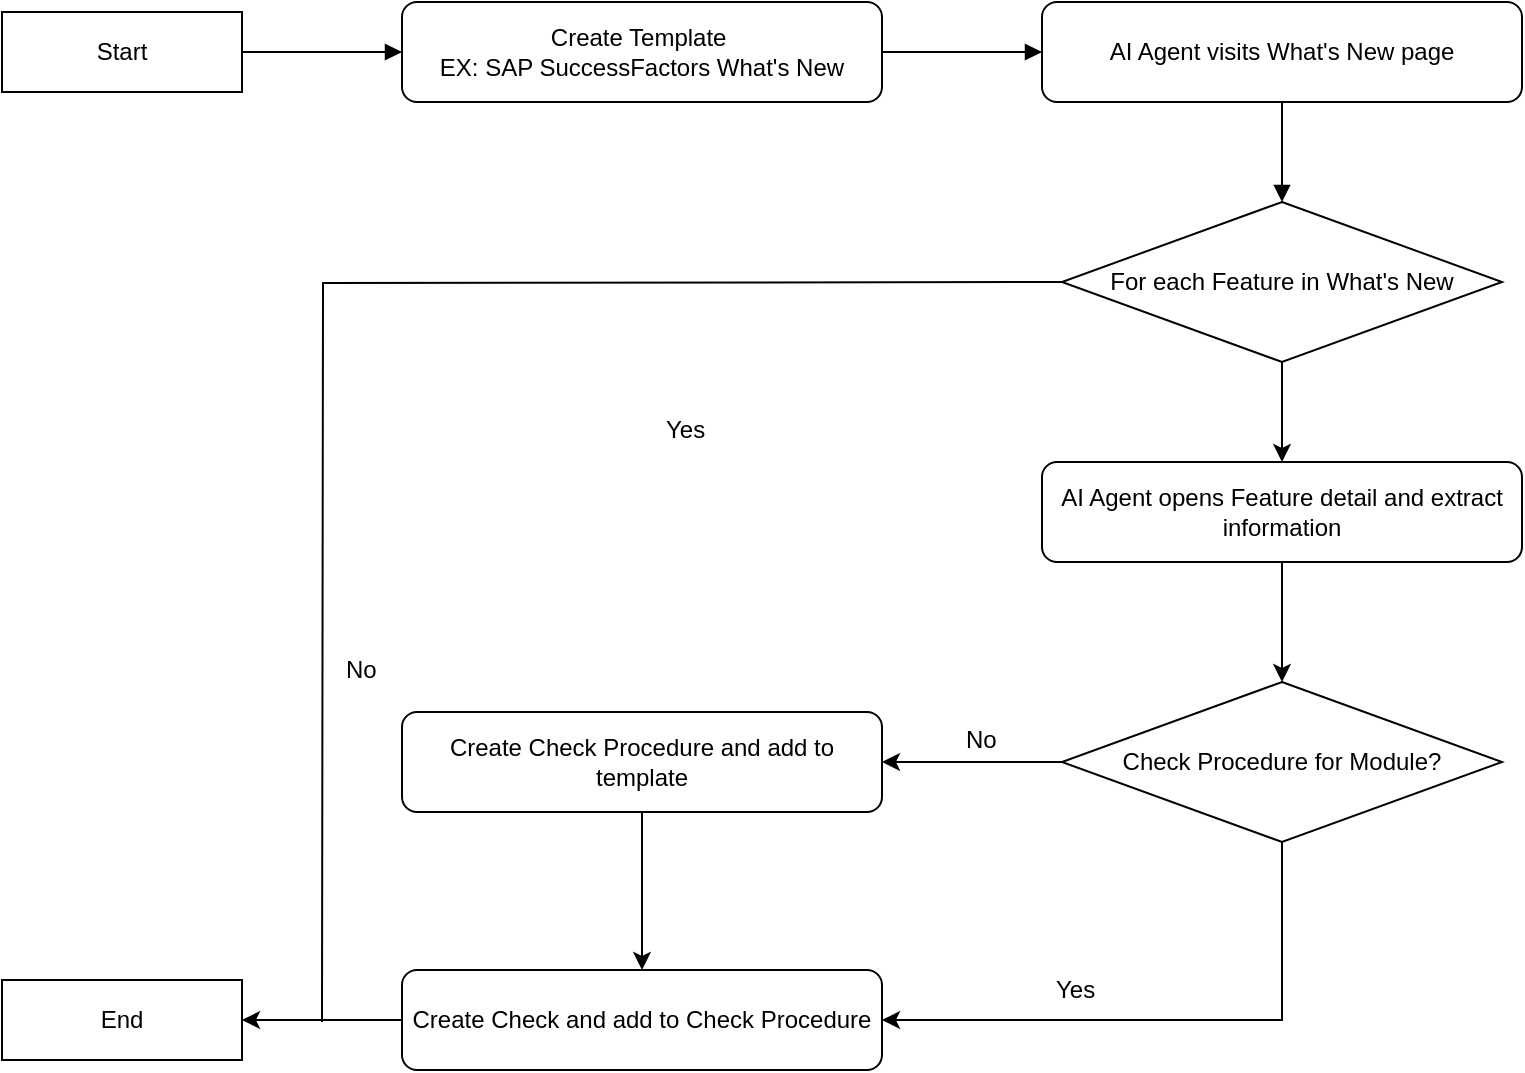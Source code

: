 <mxfile version="28.0.7">
  <diagram name="AI Workflow - What&#39;s New Processing" id="t-iDTg4Zb8wAfP9zAQ6o">
    <mxGraphModel dx="1018" dy="655" grid="1" gridSize="10" guides="1" tooltips="1" connect="1" arrows="1" fold="1" page="1" pageScale="1" pageWidth="850" pageHeight="1100" math="0" shadow="0">
      <root>
        <mxCell id="0" />
        <mxCell id="1" parent="0" />
        <mxCell id="start" value="Start" style="shape=terminator;whiteSpace=wrap;html=1;" vertex="1" parent="1">
          <mxGeometry y="85" width="120" height="40" as="geometry" />
        </mxCell>
        <mxCell id="visit" value="&lt;span style=&quot;color: rgb(0, 0, 0); float: none; background-color: light-dark(#ffffff, var(--ge-dark-color, #121212)); display: inline !important;&quot;&gt;Create Template&amp;nbsp;&lt;/span&gt;&lt;div style=&quot;color: rgb(0, 0, 0);&quot;&gt;&lt;span style=&quot;background-color: light-dark(#ffffff, var(--ge-dark-color, #121212));&quot;&gt;EX: SAP SuccessFactors What&#39;s New&lt;/span&gt;&lt;/div&gt;" style="rounded=1;whiteSpace=wrap;html=1;" vertex="1" parent="1">
          <mxGeometry x="200" y="80" width="240" height="50" as="geometry" />
        </mxCell>
        <mxCell id="template" value="AI Agent visits What&#39;s New page" style="rounded=1;whiteSpace=wrap;html=1;" vertex="1" parent="1">
          <mxGeometry x="520" y="80" width="240" height="50" as="geometry" />
        </mxCell>
        <mxCell id="shGe8R47Kwyb7pU5nnI8-3" value="" style="edgeStyle=orthogonalEdgeStyle;rounded=0;orthogonalLoop=1;jettySize=auto;html=1;exitX=0;exitY=0.5;exitDx=0;exitDy=0;" edge="1" parent="1" source="checkProcExists" target="createCheckProc">
          <mxGeometry relative="1" as="geometry" />
        </mxCell>
        <mxCell id="shGe8R47Kwyb7pU5nnI8-10" value="" style="edgeStyle=orthogonalEdgeStyle;rounded=0;orthogonalLoop=1;jettySize=auto;html=1;" edge="1" parent="1" source="loopFeature" target="openDetail">
          <mxGeometry relative="1" as="geometry" />
        </mxCell>
        <mxCell id="loopFeature" value="For each Feature in What&#39;s New" style="shape=rhombus;whiteSpace=wrap;html=1;" vertex="1" parent="1">
          <mxGeometry x="530" y="180" width="220" height="80" as="geometry" />
        </mxCell>
        <mxCell id="checkProcExists" value="Check Procedure for Module?" style="shape=rhombus;whiteSpace=wrap;html=1;" vertex="1" parent="1">
          <mxGeometry x="530" y="420" width="220" height="80" as="geometry" />
        </mxCell>
        <mxCell id="yesLabel" value="Yes" style="text;html=1;strokeColor=none;fillColor=none;" vertex="1" parent="1">
          <mxGeometry x="525" y="560" width="30" height="20" as="geometry" />
        </mxCell>
        <mxCell id="noLabel" value="No" style="text;html=1;strokeColor=none;fillColor=none;" vertex="1" parent="1">
          <mxGeometry x="170" y="400" width="30" height="20" as="geometry" />
        </mxCell>
        <mxCell id="shGe8R47Kwyb7pU5nnI8-13" value="" style="edgeStyle=orthogonalEdgeStyle;rounded=0;orthogonalLoop=1;jettySize=auto;html=1;" edge="1" parent="1" source="createCheckProc" target="createCheck">
          <mxGeometry relative="1" as="geometry" />
        </mxCell>
        <mxCell id="createCheckProc" value="Create Check Procedure and add to template" style="rounded=1;whiteSpace=wrap;html=1;" vertex="1" parent="1">
          <mxGeometry x="200" y="435" width="240" height="50" as="geometry" />
        </mxCell>
        <mxCell id="shGe8R47Kwyb7pU5nnI8-11" value="" style="edgeStyle=orthogonalEdgeStyle;rounded=0;orthogonalLoop=1;jettySize=auto;html=1;" edge="1" parent="1" source="openDetail" target="checkProcExists">
          <mxGeometry relative="1" as="geometry" />
        </mxCell>
        <mxCell id="openDetail" value="AI Agent opens Feature detail and extract information" style="rounded=1;whiteSpace=wrap;html=1;" vertex="1" parent="1">
          <mxGeometry x="520" y="310" width="240" height="50" as="geometry" />
        </mxCell>
        <mxCell id="shGe8R47Kwyb7pU5nnI8-6" value="" style="edgeStyle=orthogonalEdgeStyle;rounded=0;orthogonalLoop=1;jettySize=auto;html=1;" edge="1" parent="1" source="createCheck" target="end">
          <mxGeometry relative="1" as="geometry" />
        </mxCell>
        <mxCell id="createCheck" value="Create Check and add to Check Procedure" style="rounded=1;whiteSpace=wrap;html=1;" vertex="1" parent="1">
          <mxGeometry x="200" y="564" width="240" height="50" as="geometry" />
        </mxCell>
        <mxCell id="end" value="End" style="shape=terminator;whiteSpace=wrap;html=1;" vertex="1" parent="1">
          <mxGeometry y="569" width="120" height="40" as="geometry" />
        </mxCell>
        <mxCell id="e1" style="endArrow=block;edgeStyle=orthogonalEdgeStyle;" edge="1" parent="1" source="start" target="visit">
          <mxGeometry relative="1" as="geometry" />
        </mxCell>
        <mxCell id="e2" style="endArrow=block;edgeStyle=orthogonalEdgeStyle;" edge="1" parent="1" source="visit" target="template">
          <mxGeometry relative="1" as="geometry" />
        </mxCell>
        <mxCell id="shGe8R47Kwyb7pU5nnI8-5" value="Yes" style="text;html=1;strokeColor=none;fillColor=none;" vertex="1" parent="1">
          <mxGeometry x="330" y="280" width="30" height="20" as="geometry" />
        </mxCell>
        <mxCell id="shGe8R47Kwyb7pU5nnI8-7" value="No" style="text;html=1;strokeColor=none;fillColor=none;" vertex="1" parent="1">
          <mxGeometry x="480" y="435" width="30" height="20" as="geometry" />
        </mxCell>
        <mxCell id="shGe8R47Kwyb7pU5nnI8-9" style="endArrow=block;edgeStyle=orthogonalEdgeStyle;entryX=0.5;entryY=0;entryDx=0;entryDy=0;exitX=0.5;exitY=1;exitDx=0;exitDy=0;" edge="1" parent="1" source="template" target="loopFeature">
          <mxGeometry relative="1" as="geometry">
            <mxPoint x="470" y="100" as="sourcePoint" />
            <mxPoint x="550" y="100" as="targetPoint" />
          </mxGeometry>
        </mxCell>
        <mxCell id="shGe8R47Kwyb7pU5nnI8-12" value="" style="edgeStyle=orthogonalEdgeStyle;rounded=0;orthogonalLoop=1;jettySize=auto;html=1;exitX=0.5;exitY=1;exitDx=0;exitDy=0;entryX=1;entryY=0.5;entryDx=0;entryDy=0;" edge="1" parent="1" source="checkProcExists" target="createCheck">
          <mxGeometry relative="1" as="geometry">
            <mxPoint x="560" y="460" as="sourcePoint" />
            <mxPoint x="470" y="460" as="targetPoint" />
          </mxGeometry>
        </mxCell>
        <mxCell id="shGe8R47Kwyb7pU5nnI8-14" value="" style="rounded=0;orthogonalLoop=1;jettySize=auto;html=1;exitX=0;exitY=0.5;exitDx=0;exitDy=0;edgeStyle=orthogonalEdgeStyle;endArrow=none;endFill=0;" edge="1" parent="1">
          <mxGeometry relative="1" as="geometry">
            <mxPoint x="530" y="220" as="sourcePoint" />
            <mxPoint x="160" y="590" as="targetPoint" />
          </mxGeometry>
        </mxCell>
      </root>
    </mxGraphModel>
  </diagram>
</mxfile>
